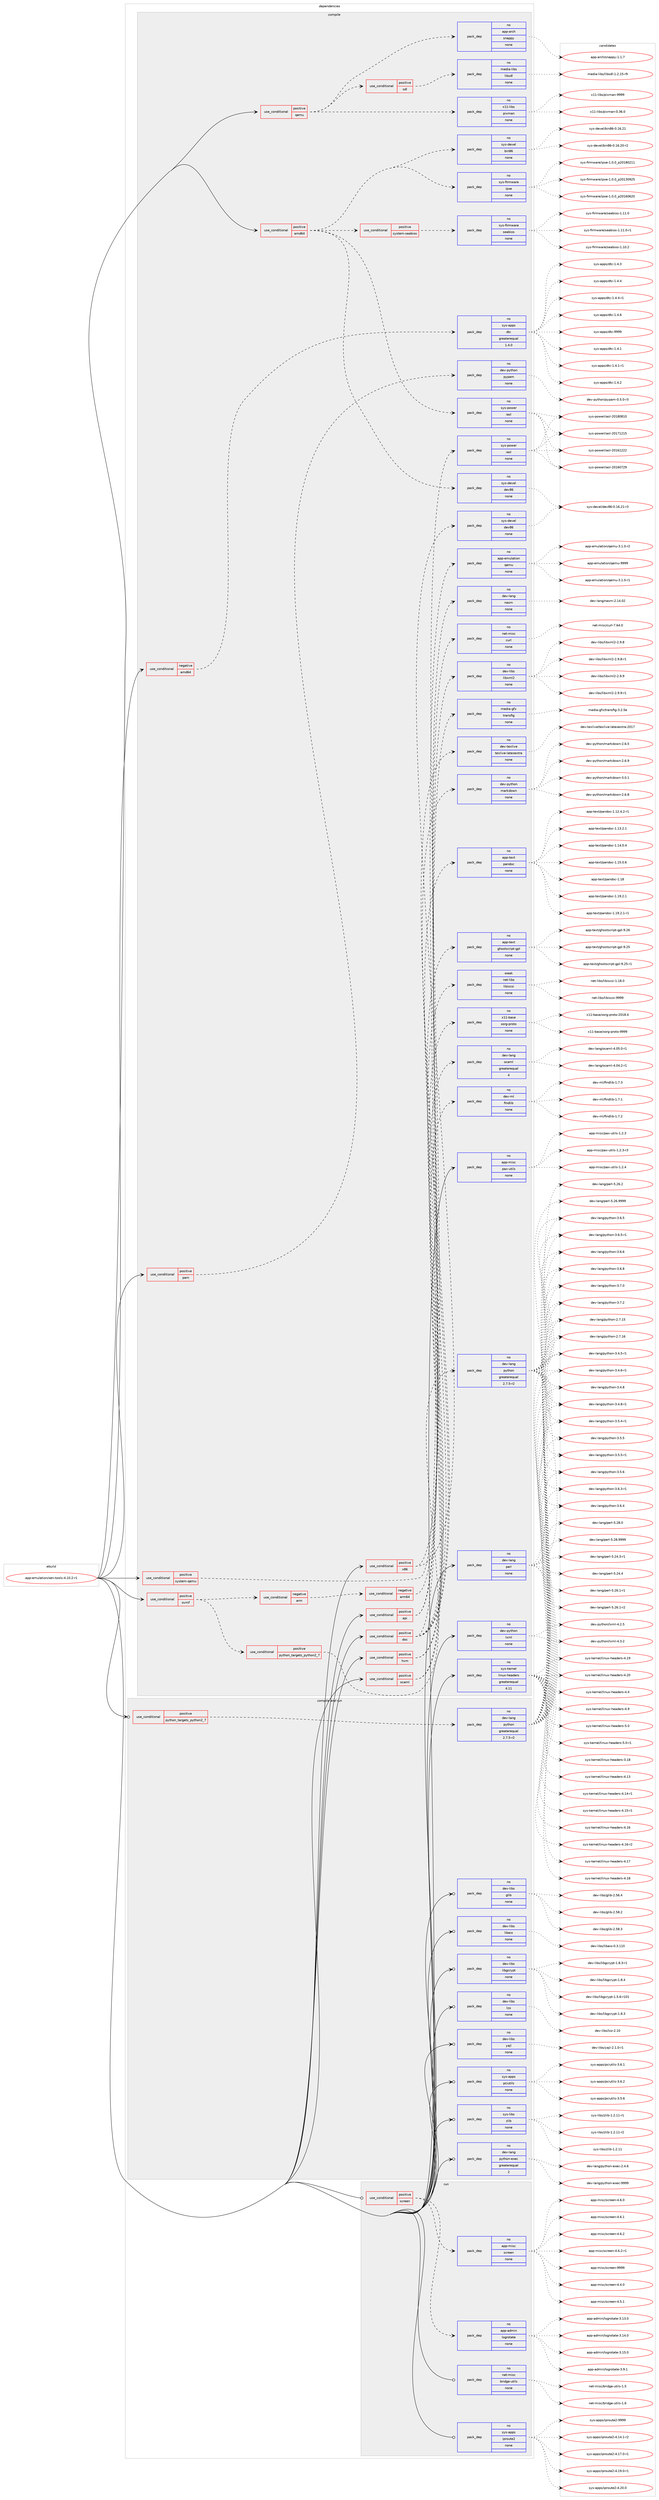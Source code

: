 digraph prolog {

# *************
# Graph options
# *************

newrank=true;
concentrate=true;
compound=true;
graph [rankdir=LR,fontname=Helvetica,fontsize=10,ranksep=1.5];#, ranksep=2.5, nodesep=0.2];
edge  [arrowhead=vee];
node  [fontname=Helvetica,fontsize=10];

# **********
# The ebuild
# **********

subgraph cluster_leftcol {
color=gray;
rank=same;
label=<<i>ebuild</i>>;
id [label="app-emulation/xen-tools-4.10.2-r1", color=red, width=4, href="../app-emulation/xen-tools-4.10.2-r1.svg"];
}

# ****************
# The dependencies
# ****************

subgraph cluster_midcol {
color=gray;
label=<<i>dependencies</i>>;
subgraph cluster_compile {
fillcolor="#eeeeee";
style=filled;
label=<<i>compile</i>>;
subgraph cond352231 {
dependency1293293 [label=<<TABLE BORDER="0" CELLBORDER="1" CELLSPACING="0" CELLPADDING="4"><TR><TD ROWSPAN="3" CELLPADDING="10">use_conditional</TD></TR><TR><TD>negative</TD></TR><TR><TD>amd64</TD></TR></TABLE>>, shape=none, color=red];
subgraph pack920984 {
dependency1293294 [label=<<TABLE BORDER="0" CELLBORDER="1" CELLSPACING="0" CELLPADDING="4" WIDTH="220"><TR><TD ROWSPAN="6" CELLPADDING="30">pack_dep</TD></TR><TR><TD WIDTH="110">no</TD></TR><TR><TD>sys-apps</TD></TR><TR><TD>dtc</TD></TR><TR><TD>greaterequal</TD></TR><TR><TD>1.4.0</TD></TR></TABLE>>, shape=none, color=blue];
}
dependency1293293:e -> dependency1293294:w [weight=20,style="dashed",arrowhead="vee"];
}
id:e -> dependency1293293:w [weight=20,style="solid",arrowhead="vee"];
subgraph cond352232 {
dependency1293295 [label=<<TABLE BORDER="0" CELLBORDER="1" CELLSPACING="0" CELLPADDING="4"><TR><TD ROWSPAN="3" CELLPADDING="10">use_conditional</TD></TR><TR><TD>positive</TD></TR><TR><TD>amd64</TD></TR></TABLE>>, shape=none, color=red];
subgraph pack920985 {
dependency1293296 [label=<<TABLE BORDER="0" CELLBORDER="1" CELLSPACING="0" CELLPADDING="4" WIDTH="220"><TR><TD ROWSPAN="6" CELLPADDING="30">pack_dep</TD></TR><TR><TD WIDTH="110">no</TD></TR><TR><TD>sys-devel</TD></TR><TR><TD>bin86</TD></TR><TR><TD>none</TD></TR><TR><TD></TD></TR></TABLE>>, shape=none, color=blue];
}
dependency1293295:e -> dependency1293296:w [weight=20,style="dashed",arrowhead="vee"];
subgraph cond352233 {
dependency1293297 [label=<<TABLE BORDER="0" CELLBORDER="1" CELLSPACING="0" CELLPADDING="4"><TR><TD ROWSPAN="3" CELLPADDING="10">use_conditional</TD></TR><TR><TD>positive</TD></TR><TR><TD>system-seabios</TD></TR></TABLE>>, shape=none, color=red];
subgraph pack920986 {
dependency1293298 [label=<<TABLE BORDER="0" CELLBORDER="1" CELLSPACING="0" CELLPADDING="4" WIDTH="220"><TR><TD ROWSPAN="6" CELLPADDING="30">pack_dep</TD></TR><TR><TD WIDTH="110">no</TD></TR><TR><TD>sys-firmware</TD></TR><TR><TD>seabios</TD></TR><TR><TD>none</TD></TR><TR><TD></TD></TR></TABLE>>, shape=none, color=blue];
}
dependency1293297:e -> dependency1293298:w [weight=20,style="dashed",arrowhead="vee"];
}
dependency1293295:e -> dependency1293297:w [weight=20,style="dashed",arrowhead="vee"];
subgraph pack920987 {
dependency1293299 [label=<<TABLE BORDER="0" CELLBORDER="1" CELLSPACING="0" CELLPADDING="4" WIDTH="220"><TR><TD ROWSPAN="6" CELLPADDING="30">pack_dep</TD></TR><TR><TD WIDTH="110">no</TD></TR><TR><TD>sys-firmware</TD></TR><TR><TD>ipxe</TD></TR><TR><TD>none</TD></TR><TR><TD></TD></TR></TABLE>>, shape=none, color=blue];
}
dependency1293295:e -> dependency1293299:w [weight=20,style="dashed",arrowhead="vee"];
subgraph pack920988 {
dependency1293300 [label=<<TABLE BORDER="0" CELLBORDER="1" CELLSPACING="0" CELLPADDING="4" WIDTH="220"><TR><TD ROWSPAN="6" CELLPADDING="30">pack_dep</TD></TR><TR><TD WIDTH="110">no</TD></TR><TR><TD>sys-devel</TD></TR><TR><TD>dev86</TD></TR><TR><TD>none</TD></TR><TR><TD></TD></TR></TABLE>>, shape=none, color=blue];
}
dependency1293295:e -> dependency1293300:w [weight=20,style="dashed",arrowhead="vee"];
subgraph pack920989 {
dependency1293301 [label=<<TABLE BORDER="0" CELLBORDER="1" CELLSPACING="0" CELLPADDING="4" WIDTH="220"><TR><TD ROWSPAN="6" CELLPADDING="30">pack_dep</TD></TR><TR><TD WIDTH="110">no</TD></TR><TR><TD>sys-power</TD></TR><TR><TD>iasl</TD></TR><TR><TD>none</TD></TR><TR><TD></TD></TR></TABLE>>, shape=none, color=blue];
}
dependency1293295:e -> dependency1293301:w [weight=20,style="dashed",arrowhead="vee"];
}
id:e -> dependency1293295:w [weight=20,style="solid",arrowhead="vee"];
subgraph cond352234 {
dependency1293302 [label=<<TABLE BORDER="0" CELLBORDER="1" CELLSPACING="0" CELLPADDING="4"><TR><TD ROWSPAN="3" CELLPADDING="10">use_conditional</TD></TR><TR><TD>positive</TD></TR><TR><TD>api</TD></TR></TABLE>>, shape=none, color=red];
subgraph pack920990 {
dependency1293303 [label=<<TABLE BORDER="0" CELLBORDER="1" CELLSPACING="0" CELLPADDING="4" WIDTH="220"><TR><TD ROWSPAN="6" CELLPADDING="30">pack_dep</TD></TR><TR><TD WIDTH="110">no</TD></TR><TR><TD>dev-libs</TD></TR><TR><TD>libxml2</TD></TR><TR><TD>none</TD></TR><TR><TD></TD></TR></TABLE>>, shape=none, color=blue];
}
dependency1293302:e -> dependency1293303:w [weight=20,style="dashed",arrowhead="vee"];
subgraph pack920991 {
dependency1293304 [label=<<TABLE BORDER="0" CELLBORDER="1" CELLSPACING="0" CELLPADDING="4" WIDTH="220"><TR><TD ROWSPAN="6" CELLPADDING="30">pack_dep</TD></TR><TR><TD WIDTH="110">no</TD></TR><TR><TD>net-misc</TD></TR><TR><TD>curl</TD></TR><TR><TD>none</TD></TR><TR><TD></TD></TR></TABLE>>, shape=none, color=blue];
}
dependency1293302:e -> dependency1293304:w [weight=20,style="dashed",arrowhead="vee"];
}
id:e -> dependency1293302:w [weight=20,style="solid",arrowhead="vee"];
subgraph cond352235 {
dependency1293305 [label=<<TABLE BORDER="0" CELLBORDER="1" CELLSPACING="0" CELLPADDING="4"><TR><TD ROWSPAN="3" CELLPADDING="10">use_conditional</TD></TR><TR><TD>positive</TD></TR><TR><TD>doc</TD></TR></TABLE>>, shape=none, color=red];
subgraph pack920992 {
dependency1293306 [label=<<TABLE BORDER="0" CELLBORDER="1" CELLSPACING="0" CELLPADDING="4" WIDTH="220"><TR><TD ROWSPAN="6" CELLPADDING="30">pack_dep</TD></TR><TR><TD WIDTH="110">no</TD></TR><TR><TD>app-text</TD></TR><TR><TD>ghostscript-gpl</TD></TR><TR><TD>none</TD></TR><TR><TD></TD></TR></TABLE>>, shape=none, color=blue];
}
dependency1293305:e -> dependency1293306:w [weight=20,style="dashed",arrowhead="vee"];
subgraph pack920993 {
dependency1293307 [label=<<TABLE BORDER="0" CELLBORDER="1" CELLSPACING="0" CELLPADDING="4" WIDTH="220"><TR><TD ROWSPAN="6" CELLPADDING="30">pack_dep</TD></TR><TR><TD WIDTH="110">no</TD></TR><TR><TD>app-text</TD></TR><TR><TD>pandoc</TD></TR><TR><TD>none</TD></TR><TR><TD></TD></TR></TABLE>>, shape=none, color=blue];
}
dependency1293305:e -> dependency1293307:w [weight=20,style="dashed",arrowhead="vee"];
subgraph pack920994 {
dependency1293308 [label=<<TABLE BORDER="0" CELLBORDER="1" CELLSPACING="0" CELLPADDING="4" WIDTH="220"><TR><TD ROWSPAN="6" CELLPADDING="30">pack_dep</TD></TR><TR><TD WIDTH="110">no</TD></TR><TR><TD>dev-python</TD></TR><TR><TD>markdown</TD></TR><TR><TD>none</TD></TR><TR><TD></TD></TR></TABLE>>, shape=none, color=blue];
}
dependency1293305:e -> dependency1293308:w [weight=20,style="dashed",arrowhead="vee"];
subgraph pack920995 {
dependency1293309 [label=<<TABLE BORDER="0" CELLBORDER="1" CELLSPACING="0" CELLPADDING="4" WIDTH="220"><TR><TD ROWSPAN="6" CELLPADDING="30">pack_dep</TD></TR><TR><TD WIDTH="110">no</TD></TR><TR><TD>dev-texlive</TD></TR><TR><TD>texlive-latexextra</TD></TR><TR><TD>none</TD></TR><TR><TD></TD></TR></TABLE>>, shape=none, color=blue];
}
dependency1293305:e -> dependency1293309:w [weight=20,style="dashed",arrowhead="vee"];
subgraph pack920996 {
dependency1293310 [label=<<TABLE BORDER="0" CELLBORDER="1" CELLSPACING="0" CELLPADDING="4" WIDTH="220"><TR><TD ROWSPAN="6" CELLPADDING="30">pack_dep</TD></TR><TR><TD WIDTH="110">no</TD></TR><TR><TD>media-gfx</TD></TR><TR><TD>transfig</TD></TR><TR><TD>none</TD></TR><TR><TD></TD></TR></TABLE>>, shape=none, color=blue];
}
dependency1293305:e -> dependency1293310:w [weight=20,style="dashed",arrowhead="vee"];
}
id:e -> dependency1293305:w [weight=20,style="solid",arrowhead="vee"];
subgraph cond352236 {
dependency1293311 [label=<<TABLE BORDER="0" CELLBORDER="1" CELLSPACING="0" CELLPADDING="4"><TR><TD ROWSPAN="3" CELLPADDING="10">use_conditional</TD></TR><TR><TD>positive</TD></TR><TR><TD>hvm</TD></TR></TABLE>>, shape=none, color=red];
subgraph pack920997 {
dependency1293312 [label=<<TABLE BORDER="0" CELLBORDER="1" CELLSPACING="0" CELLPADDING="4" WIDTH="220"><TR><TD ROWSPAN="6" CELLPADDING="30">pack_dep</TD></TR><TR><TD WIDTH="110">no</TD></TR><TR><TD>x11-base</TD></TR><TR><TD>xorg-proto</TD></TR><TR><TD>none</TD></TR><TR><TD></TD></TR></TABLE>>, shape=none, color=blue];
}
dependency1293311:e -> dependency1293312:w [weight=20,style="dashed",arrowhead="vee"];
subgraph pack920998 {
dependency1293313 [label=<<TABLE BORDER="0" CELLBORDER="1" CELLSPACING="0" CELLPADDING="4" WIDTH="220"><TR><TD ROWSPAN="6" CELLPADDING="30">pack_dep</TD></TR><TR><TD WIDTH="110">weak</TD></TR><TR><TD>net-libs</TD></TR><TR><TD>libiscsi</TD></TR><TR><TD>none</TD></TR><TR><TD></TD></TR></TABLE>>, shape=none, color=blue];
}
dependency1293311:e -> dependency1293313:w [weight=20,style="dashed",arrowhead="vee"];
}
id:e -> dependency1293311:w [weight=20,style="solid",arrowhead="vee"];
subgraph cond352237 {
dependency1293314 [label=<<TABLE BORDER="0" CELLBORDER="1" CELLSPACING="0" CELLPADDING="4"><TR><TD ROWSPAN="3" CELLPADDING="10">use_conditional</TD></TR><TR><TD>positive</TD></TR><TR><TD>ocaml</TD></TR></TABLE>>, shape=none, color=red];
subgraph pack920999 {
dependency1293315 [label=<<TABLE BORDER="0" CELLBORDER="1" CELLSPACING="0" CELLPADDING="4" WIDTH="220"><TR><TD ROWSPAN="6" CELLPADDING="30">pack_dep</TD></TR><TR><TD WIDTH="110">no</TD></TR><TR><TD>dev-ml</TD></TR><TR><TD>findlib</TD></TR><TR><TD>none</TD></TR><TR><TD></TD></TR></TABLE>>, shape=none, color=blue];
}
dependency1293314:e -> dependency1293315:w [weight=20,style="dashed",arrowhead="vee"];
subgraph pack921000 {
dependency1293316 [label=<<TABLE BORDER="0" CELLBORDER="1" CELLSPACING="0" CELLPADDING="4" WIDTH="220"><TR><TD ROWSPAN="6" CELLPADDING="30">pack_dep</TD></TR><TR><TD WIDTH="110">no</TD></TR><TR><TD>dev-lang</TD></TR><TR><TD>ocaml</TD></TR><TR><TD>greaterequal</TD></TR><TR><TD>4</TD></TR></TABLE>>, shape=none, color=blue];
}
dependency1293314:e -> dependency1293316:w [weight=20,style="dashed",arrowhead="vee"];
}
id:e -> dependency1293314:w [weight=20,style="solid",arrowhead="vee"];
subgraph cond352238 {
dependency1293317 [label=<<TABLE BORDER="0" CELLBORDER="1" CELLSPACING="0" CELLPADDING="4"><TR><TD ROWSPAN="3" CELLPADDING="10">use_conditional</TD></TR><TR><TD>positive</TD></TR><TR><TD>ovmf</TD></TR></TABLE>>, shape=none, color=red];
subgraph cond352239 {
dependency1293318 [label=<<TABLE BORDER="0" CELLBORDER="1" CELLSPACING="0" CELLPADDING="4"><TR><TD ROWSPAN="3" CELLPADDING="10">use_conditional</TD></TR><TR><TD>negative</TD></TR><TR><TD>arm</TD></TR></TABLE>>, shape=none, color=red];
subgraph cond352240 {
dependency1293319 [label=<<TABLE BORDER="0" CELLBORDER="1" CELLSPACING="0" CELLPADDING="4"><TR><TD ROWSPAN="3" CELLPADDING="10">use_conditional</TD></TR><TR><TD>negative</TD></TR><TR><TD>arm64</TD></TR></TABLE>>, shape=none, color=red];
subgraph pack921001 {
dependency1293320 [label=<<TABLE BORDER="0" CELLBORDER="1" CELLSPACING="0" CELLPADDING="4" WIDTH="220"><TR><TD ROWSPAN="6" CELLPADDING="30">pack_dep</TD></TR><TR><TD WIDTH="110">no</TD></TR><TR><TD>dev-lang</TD></TR><TR><TD>nasm</TD></TR><TR><TD>none</TD></TR><TR><TD></TD></TR></TABLE>>, shape=none, color=blue];
}
dependency1293319:e -> dependency1293320:w [weight=20,style="dashed",arrowhead="vee"];
}
dependency1293318:e -> dependency1293319:w [weight=20,style="dashed",arrowhead="vee"];
}
dependency1293317:e -> dependency1293318:w [weight=20,style="dashed",arrowhead="vee"];
subgraph cond352241 {
dependency1293321 [label=<<TABLE BORDER="0" CELLBORDER="1" CELLSPACING="0" CELLPADDING="4"><TR><TD ROWSPAN="3" CELLPADDING="10">use_conditional</TD></TR><TR><TD>positive</TD></TR><TR><TD>python_targets_python2_7</TD></TR></TABLE>>, shape=none, color=red];
subgraph pack921002 {
dependency1293322 [label=<<TABLE BORDER="0" CELLBORDER="1" CELLSPACING="0" CELLPADDING="4" WIDTH="220"><TR><TD ROWSPAN="6" CELLPADDING="30">pack_dep</TD></TR><TR><TD WIDTH="110">no</TD></TR><TR><TD>dev-lang</TD></TR><TR><TD>python</TD></TR><TR><TD>greaterequal</TD></TR><TR><TD>2.7.5-r2</TD></TR></TABLE>>, shape=none, color=blue];
}
dependency1293321:e -> dependency1293322:w [weight=20,style="dashed",arrowhead="vee"];
}
dependency1293317:e -> dependency1293321:w [weight=20,style="dashed",arrowhead="vee"];
}
id:e -> dependency1293317:w [weight=20,style="solid",arrowhead="vee"];
subgraph cond352242 {
dependency1293323 [label=<<TABLE BORDER="0" CELLBORDER="1" CELLSPACING="0" CELLPADDING="4"><TR><TD ROWSPAN="3" CELLPADDING="10">use_conditional</TD></TR><TR><TD>positive</TD></TR><TR><TD>pam</TD></TR></TABLE>>, shape=none, color=red];
subgraph pack921003 {
dependency1293324 [label=<<TABLE BORDER="0" CELLBORDER="1" CELLSPACING="0" CELLPADDING="4" WIDTH="220"><TR><TD ROWSPAN="6" CELLPADDING="30">pack_dep</TD></TR><TR><TD WIDTH="110">no</TD></TR><TR><TD>dev-python</TD></TR><TR><TD>pypam</TD></TR><TR><TD>none</TD></TR><TR><TD></TD></TR></TABLE>>, shape=none, color=blue];
}
dependency1293323:e -> dependency1293324:w [weight=20,style="dashed",arrowhead="vee"];
}
id:e -> dependency1293323:w [weight=20,style="solid",arrowhead="vee"];
subgraph cond352243 {
dependency1293325 [label=<<TABLE BORDER="0" CELLBORDER="1" CELLSPACING="0" CELLPADDING="4"><TR><TD ROWSPAN="3" CELLPADDING="10">use_conditional</TD></TR><TR><TD>positive</TD></TR><TR><TD>qemu</TD></TR></TABLE>>, shape=none, color=red];
subgraph pack921004 {
dependency1293326 [label=<<TABLE BORDER="0" CELLBORDER="1" CELLSPACING="0" CELLPADDING="4" WIDTH="220"><TR><TD ROWSPAN="6" CELLPADDING="30">pack_dep</TD></TR><TR><TD WIDTH="110">no</TD></TR><TR><TD>app-arch</TD></TR><TR><TD>snappy</TD></TR><TR><TD>none</TD></TR><TR><TD></TD></TR></TABLE>>, shape=none, color=blue];
}
dependency1293325:e -> dependency1293326:w [weight=20,style="dashed",arrowhead="vee"];
subgraph pack921005 {
dependency1293327 [label=<<TABLE BORDER="0" CELLBORDER="1" CELLSPACING="0" CELLPADDING="4" WIDTH="220"><TR><TD ROWSPAN="6" CELLPADDING="30">pack_dep</TD></TR><TR><TD WIDTH="110">no</TD></TR><TR><TD>x11-libs</TD></TR><TR><TD>pixman</TD></TR><TR><TD>none</TD></TR><TR><TD></TD></TR></TABLE>>, shape=none, color=blue];
}
dependency1293325:e -> dependency1293327:w [weight=20,style="dashed",arrowhead="vee"];
subgraph cond352244 {
dependency1293328 [label=<<TABLE BORDER="0" CELLBORDER="1" CELLSPACING="0" CELLPADDING="4"><TR><TD ROWSPAN="3" CELLPADDING="10">use_conditional</TD></TR><TR><TD>positive</TD></TR><TR><TD>sdl</TD></TR></TABLE>>, shape=none, color=red];
subgraph pack921006 {
dependency1293329 [label=<<TABLE BORDER="0" CELLBORDER="1" CELLSPACING="0" CELLPADDING="4" WIDTH="220"><TR><TD ROWSPAN="6" CELLPADDING="30">pack_dep</TD></TR><TR><TD WIDTH="110">no</TD></TR><TR><TD>media-libs</TD></TR><TR><TD>libsdl</TD></TR><TR><TD>none</TD></TR><TR><TD></TD></TR></TABLE>>, shape=none, color=blue];
}
dependency1293328:e -> dependency1293329:w [weight=20,style="dashed",arrowhead="vee"];
}
dependency1293325:e -> dependency1293328:w [weight=20,style="dashed",arrowhead="vee"];
}
id:e -> dependency1293325:w [weight=20,style="solid",arrowhead="vee"];
subgraph cond352245 {
dependency1293330 [label=<<TABLE BORDER="0" CELLBORDER="1" CELLSPACING="0" CELLPADDING="4"><TR><TD ROWSPAN="3" CELLPADDING="10">use_conditional</TD></TR><TR><TD>positive</TD></TR><TR><TD>system-qemu</TD></TR></TABLE>>, shape=none, color=red];
subgraph pack921007 {
dependency1293331 [label=<<TABLE BORDER="0" CELLBORDER="1" CELLSPACING="0" CELLPADDING="4" WIDTH="220"><TR><TD ROWSPAN="6" CELLPADDING="30">pack_dep</TD></TR><TR><TD WIDTH="110">no</TD></TR><TR><TD>app-emulation</TD></TR><TR><TD>qemu</TD></TR><TR><TD>none</TD></TR><TR><TD></TD></TR></TABLE>>, shape=none, color=blue];
}
dependency1293330:e -> dependency1293331:w [weight=20,style="dashed",arrowhead="vee"];
}
id:e -> dependency1293330:w [weight=20,style="solid",arrowhead="vee"];
subgraph cond352246 {
dependency1293332 [label=<<TABLE BORDER="0" CELLBORDER="1" CELLSPACING="0" CELLPADDING="4"><TR><TD ROWSPAN="3" CELLPADDING="10">use_conditional</TD></TR><TR><TD>positive</TD></TR><TR><TD>x86</TD></TR></TABLE>>, shape=none, color=red];
subgraph pack921008 {
dependency1293333 [label=<<TABLE BORDER="0" CELLBORDER="1" CELLSPACING="0" CELLPADDING="4" WIDTH="220"><TR><TD ROWSPAN="6" CELLPADDING="30">pack_dep</TD></TR><TR><TD WIDTH="110">no</TD></TR><TR><TD>sys-devel</TD></TR><TR><TD>dev86</TD></TR><TR><TD>none</TD></TR><TR><TD></TD></TR></TABLE>>, shape=none, color=blue];
}
dependency1293332:e -> dependency1293333:w [weight=20,style="dashed",arrowhead="vee"];
subgraph pack921009 {
dependency1293334 [label=<<TABLE BORDER="0" CELLBORDER="1" CELLSPACING="0" CELLPADDING="4" WIDTH="220"><TR><TD ROWSPAN="6" CELLPADDING="30">pack_dep</TD></TR><TR><TD WIDTH="110">no</TD></TR><TR><TD>sys-power</TD></TR><TR><TD>iasl</TD></TR><TR><TD>none</TD></TR><TR><TD></TD></TR></TABLE>>, shape=none, color=blue];
}
dependency1293332:e -> dependency1293334:w [weight=20,style="dashed",arrowhead="vee"];
}
id:e -> dependency1293332:w [weight=20,style="solid",arrowhead="vee"];
subgraph pack921010 {
dependency1293335 [label=<<TABLE BORDER="0" CELLBORDER="1" CELLSPACING="0" CELLPADDING="4" WIDTH="220"><TR><TD ROWSPAN="6" CELLPADDING="30">pack_dep</TD></TR><TR><TD WIDTH="110">no</TD></TR><TR><TD>app-misc</TD></TR><TR><TD>pax-utils</TD></TR><TR><TD>none</TD></TR><TR><TD></TD></TR></TABLE>>, shape=none, color=blue];
}
id:e -> dependency1293335:w [weight=20,style="solid",arrowhead="vee"];
subgraph pack921011 {
dependency1293336 [label=<<TABLE BORDER="0" CELLBORDER="1" CELLSPACING="0" CELLPADDING="4" WIDTH="220"><TR><TD ROWSPAN="6" CELLPADDING="30">pack_dep</TD></TR><TR><TD WIDTH="110">no</TD></TR><TR><TD>dev-lang</TD></TR><TR><TD>perl</TD></TR><TR><TD>none</TD></TR><TR><TD></TD></TR></TABLE>>, shape=none, color=blue];
}
id:e -> dependency1293336:w [weight=20,style="solid",arrowhead="vee"];
subgraph pack921012 {
dependency1293337 [label=<<TABLE BORDER="0" CELLBORDER="1" CELLSPACING="0" CELLPADDING="4" WIDTH="220"><TR><TD ROWSPAN="6" CELLPADDING="30">pack_dep</TD></TR><TR><TD WIDTH="110">no</TD></TR><TR><TD>dev-python</TD></TR><TR><TD>lxml</TD></TR><TR><TD>none</TD></TR><TR><TD></TD></TR></TABLE>>, shape=none, color=blue];
}
id:e -> dependency1293337:w [weight=20,style="solid",arrowhead="vee"];
subgraph pack921013 {
dependency1293338 [label=<<TABLE BORDER="0" CELLBORDER="1" CELLSPACING="0" CELLPADDING="4" WIDTH="220"><TR><TD ROWSPAN="6" CELLPADDING="30">pack_dep</TD></TR><TR><TD WIDTH="110">no</TD></TR><TR><TD>sys-kernel</TD></TR><TR><TD>linux-headers</TD></TR><TR><TD>greaterequal</TD></TR><TR><TD>4.11</TD></TR></TABLE>>, shape=none, color=blue];
}
id:e -> dependency1293338:w [weight=20,style="solid",arrowhead="vee"];
}
subgraph cluster_compileandrun {
fillcolor="#eeeeee";
style=filled;
label=<<i>compile and run</i>>;
subgraph cond352247 {
dependency1293339 [label=<<TABLE BORDER="0" CELLBORDER="1" CELLSPACING="0" CELLPADDING="4"><TR><TD ROWSPAN="3" CELLPADDING="10">use_conditional</TD></TR><TR><TD>positive</TD></TR><TR><TD>python_targets_python2_7</TD></TR></TABLE>>, shape=none, color=red];
subgraph pack921014 {
dependency1293340 [label=<<TABLE BORDER="0" CELLBORDER="1" CELLSPACING="0" CELLPADDING="4" WIDTH="220"><TR><TD ROWSPAN="6" CELLPADDING="30">pack_dep</TD></TR><TR><TD WIDTH="110">no</TD></TR><TR><TD>dev-lang</TD></TR><TR><TD>python</TD></TR><TR><TD>greaterequal</TD></TR><TR><TD>2.7.5-r2</TD></TR></TABLE>>, shape=none, color=blue];
}
dependency1293339:e -> dependency1293340:w [weight=20,style="dashed",arrowhead="vee"];
}
id:e -> dependency1293339:w [weight=20,style="solid",arrowhead="odotvee"];
subgraph pack921015 {
dependency1293341 [label=<<TABLE BORDER="0" CELLBORDER="1" CELLSPACING="0" CELLPADDING="4" WIDTH="220"><TR><TD ROWSPAN="6" CELLPADDING="30">pack_dep</TD></TR><TR><TD WIDTH="110">no</TD></TR><TR><TD>dev-lang</TD></TR><TR><TD>python-exec</TD></TR><TR><TD>greaterequal</TD></TR><TR><TD>2</TD></TR></TABLE>>, shape=none, color=blue];
}
id:e -> dependency1293341:w [weight=20,style="solid",arrowhead="odotvee"];
subgraph pack921016 {
dependency1293342 [label=<<TABLE BORDER="0" CELLBORDER="1" CELLSPACING="0" CELLPADDING="4" WIDTH="220"><TR><TD ROWSPAN="6" CELLPADDING="30">pack_dep</TD></TR><TR><TD WIDTH="110">no</TD></TR><TR><TD>dev-libs</TD></TR><TR><TD>glib</TD></TR><TR><TD>none</TD></TR><TR><TD></TD></TR></TABLE>>, shape=none, color=blue];
}
id:e -> dependency1293342:w [weight=20,style="solid",arrowhead="odotvee"];
subgraph pack921017 {
dependency1293343 [label=<<TABLE BORDER="0" CELLBORDER="1" CELLSPACING="0" CELLPADDING="4" WIDTH="220"><TR><TD ROWSPAN="6" CELLPADDING="30">pack_dep</TD></TR><TR><TD WIDTH="110">no</TD></TR><TR><TD>dev-libs</TD></TR><TR><TD>libaio</TD></TR><TR><TD>none</TD></TR><TR><TD></TD></TR></TABLE>>, shape=none, color=blue];
}
id:e -> dependency1293343:w [weight=20,style="solid",arrowhead="odotvee"];
subgraph pack921018 {
dependency1293344 [label=<<TABLE BORDER="0" CELLBORDER="1" CELLSPACING="0" CELLPADDING="4" WIDTH="220"><TR><TD ROWSPAN="6" CELLPADDING="30">pack_dep</TD></TR><TR><TD WIDTH="110">no</TD></TR><TR><TD>dev-libs</TD></TR><TR><TD>libgcrypt</TD></TR><TR><TD>none</TD></TR><TR><TD></TD></TR></TABLE>>, shape=none, color=blue];
}
id:e -> dependency1293344:w [weight=20,style="solid",arrowhead="odotvee"];
subgraph pack921019 {
dependency1293345 [label=<<TABLE BORDER="0" CELLBORDER="1" CELLSPACING="0" CELLPADDING="4" WIDTH="220"><TR><TD ROWSPAN="6" CELLPADDING="30">pack_dep</TD></TR><TR><TD WIDTH="110">no</TD></TR><TR><TD>dev-libs</TD></TR><TR><TD>lzo</TD></TR><TR><TD>none</TD></TR><TR><TD></TD></TR></TABLE>>, shape=none, color=blue];
}
id:e -> dependency1293345:w [weight=20,style="solid",arrowhead="odotvee"];
subgraph pack921020 {
dependency1293346 [label=<<TABLE BORDER="0" CELLBORDER="1" CELLSPACING="0" CELLPADDING="4" WIDTH="220"><TR><TD ROWSPAN="6" CELLPADDING="30">pack_dep</TD></TR><TR><TD WIDTH="110">no</TD></TR><TR><TD>dev-libs</TD></TR><TR><TD>yajl</TD></TR><TR><TD>none</TD></TR><TR><TD></TD></TR></TABLE>>, shape=none, color=blue];
}
id:e -> dependency1293346:w [weight=20,style="solid",arrowhead="odotvee"];
subgraph pack921021 {
dependency1293347 [label=<<TABLE BORDER="0" CELLBORDER="1" CELLSPACING="0" CELLPADDING="4" WIDTH="220"><TR><TD ROWSPAN="6" CELLPADDING="30">pack_dep</TD></TR><TR><TD WIDTH="110">no</TD></TR><TR><TD>sys-apps</TD></TR><TR><TD>pciutils</TD></TR><TR><TD>none</TD></TR><TR><TD></TD></TR></TABLE>>, shape=none, color=blue];
}
id:e -> dependency1293347:w [weight=20,style="solid",arrowhead="odotvee"];
subgraph pack921022 {
dependency1293348 [label=<<TABLE BORDER="0" CELLBORDER="1" CELLSPACING="0" CELLPADDING="4" WIDTH="220"><TR><TD ROWSPAN="6" CELLPADDING="30">pack_dep</TD></TR><TR><TD WIDTH="110">no</TD></TR><TR><TD>sys-libs</TD></TR><TR><TD>zlib</TD></TR><TR><TD>none</TD></TR><TR><TD></TD></TR></TABLE>>, shape=none, color=blue];
}
id:e -> dependency1293348:w [weight=20,style="solid",arrowhead="odotvee"];
}
subgraph cluster_run {
fillcolor="#eeeeee";
style=filled;
label=<<i>run</i>>;
subgraph cond352248 {
dependency1293349 [label=<<TABLE BORDER="0" CELLBORDER="1" CELLSPACING="0" CELLPADDING="4"><TR><TD ROWSPAN="3" CELLPADDING="10">use_conditional</TD></TR><TR><TD>positive</TD></TR><TR><TD>screen</TD></TR></TABLE>>, shape=none, color=red];
subgraph pack921023 {
dependency1293350 [label=<<TABLE BORDER="0" CELLBORDER="1" CELLSPACING="0" CELLPADDING="4" WIDTH="220"><TR><TD ROWSPAN="6" CELLPADDING="30">pack_dep</TD></TR><TR><TD WIDTH="110">no</TD></TR><TR><TD>app-misc</TD></TR><TR><TD>screen</TD></TR><TR><TD>none</TD></TR><TR><TD></TD></TR></TABLE>>, shape=none, color=blue];
}
dependency1293349:e -> dependency1293350:w [weight=20,style="dashed",arrowhead="vee"];
subgraph pack921024 {
dependency1293351 [label=<<TABLE BORDER="0" CELLBORDER="1" CELLSPACING="0" CELLPADDING="4" WIDTH="220"><TR><TD ROWSPAN="6" CELLPADDING="30">pack_dep</TD></TR><TR><TD WIDTH="110">no</TD></TR><TR><TD>app-admin</TD></TR><TR><TD>logrotate</TD></TR><TR><TD>none</TD></TR><TR><TD></TD></TR></TABLE>>, shape=none, color=blue];
}
dependency1293349:e -> dependency1293351:w [weight=20,style="dashed",arrowhead="vee"];
}
id:e -> dependency1293349:w [weight=20,style="solid",arrowhead="odot"];
subgraph pack921025 {
dependency1293352 [label=<<TABLE BORDER="0" CELLBORDER="1" CELLSPACING="0" CELLPADDING="4" WIDTH="220"><TR><TD ROWSPAN="6" CELLPADDING="30">pack_dep</TD></TR><TR><TD WIDTH="110">no</TD></TR><TR><TD>net-misc</TD></TR><TR><TD>bridge-utils</TD></TR><TR><TD>none</TD></TR><TR><TD></TD></TR></TABLE>>, shape=none, color=blue];
}
id:e -> dependency1293352:w [weight=20,style="solid",arrowhead="odot"];
subgraph pack921026 {
dependency1293353 [label=<<TABLE BORDER="0" CELLBORDER="1" CELLSPACING="0" CELLPADDING="4" WIDTH="220"><TR><TD ROWSPAN="6" CELLPADDING="30">pack_dep</TD></TR><TR><TD WIDTH="110">no</TD></TR><TR><TD>sys-apps</TD></TR><TR><TD>iproute2</TD></TR><TR><TD>none</TD></TR><TR><TD></TD></TR></TABLE>>, shape=none, color=blue];
}
id:e -> dependency1293353:w [weight=20,style="solid",arrowhead="odot"];
}
}

# **************
# The candidates
# **************

subgraph cluster_choices {
rank=same;
color=gray;
label=<<i>candidates</i>>;

subgraph choice920984 {
color=black;
nodesep=1;
choice11512111545971121121154710011699454946524649 [label="sys-apps/dtc-1.4.1", color=red, width=4,href="../sys-apps/dtc-1.4.1.svg"];
choice115121115459711211211547100116994549465246494511449 [label="sys-apps/dtc-1.4.1-r1", color=red, width=4,href="../sys-apps/dtc-1.4.1-r1.svg"];
choice11512111545971121121154710011699454946524650 [label="sys-apps/dtc-1.4.2", color=red, width=4,href="../sys-apps/dtc-1.4.2.svg"];
choice11512111545971121121154710011699454946524651 [label="sys-apps/dtc-1.4.3", color=red, width=4,href="../sys-apps/dtc-1.4.3.svg"];
choice11512111545971121121154710011699454946524652 [label="sys-apps/dtc-1.4.4", color=red, width=4,href="../sys-apps/dtc-1.4.4.svg"];
choice115121115459711211211547100116994549465246524511449 [label="sys-apps/dtc-1.4.4-r1", color=red, width=4,href="../sys-apps/dtc-1.4.4-r1.svg"];
choice11512111545971121121154710011699454946524654 [label="sys-apps/dtc-1.4.6", color=red, width=4,href="../sys-apps/dtc-1.4.6.svg"];
choice115121115459711211211547100116994557575757 [label="sys-apps/dtc-9999", color=red, width=4,href="../sys-apps/dtc-9999.svg"];
dependency1293294:e -> choice11512111545971121121154710011699454946524649:w [style=dotted,weight="100"];
dependency1293294:e -> choice115121115459711211211547100116994549465246494511449:w [style=dotted,weight="100"];
dependency1293294:e -> choice11512111545971121121154710011699454946524650:w [style=dotted,weight="100"];
dependency1293294:e -> choice11512111545971121121154710011699454946524651:w [style=dotted,weight="100"];
dependency1293294:e -> choice11512111545971121121154710011699454946524652:w [style=dotted,weight="100"];
dependency1293294:e -> choice115121115459711211211547100116994549465246524511449:w [style=dotted,weight="100"];
dependency1293294:e -> choice11512111545971121121154710011699454946524654:w [style=dotted,weight="100"];
dependency1293294:e -> choice115121115459711211211547100116994557575757:w [style=dotted,weight="100"];
}
subgraph choice920985 {
color=black;
nodesep=1;
choice115121115451001011181011084798105110565445484649544650484511450 [label="sys-devel/bin86-0.16.20-r2", color=red, width=4,href="../sys-devel/bin86-0.16.20-r2.svg"];
choice11512111545100101118101108479810511056544548464954465049 [label="sys-devel/bin86-0.16.21", color=red, width=4,href="../sys-devel/bin86-0.16.21.svg"];
dependency1293296:e -> choice115121115451001011181011084798105110565445484649544650484511450:w [style=dotted,weight="100"];
dependency1293296:e -> choice11512111545100101118101108479810511056544548464954465049:w [style=dotted,weight="100"];
}
subgraph choice920986 {
color=black;
nodesep=1;
choice115121115451021051141091199711410147115101979810511111545494649484650 [label="sys-firmware/seabios-1.10.2", color=red, width=4,href="../sys-firmware/seabios-1.10.2.svg"];
choice115121115451021051141091199711410147115101979810511111545494649494648 [label="sys-firmware/seabios-1.11.0", color=red, width=4,href="../sys-firmware/seabios-1.11.0.svg"];
choice1151211154510210511410911997114101471151019798105111115454946494946484511449 [label="sys-firmware/seabios-1.11.0-r1", color=red, width=4,href="../sys-firmware/seabios-1.11.0-r1.svg"];
dependency1293298:e -> choice115121115451021051141091199711410147115101979810511111545494649484650:w [style=dotted,weight="100"];
dependency1293298:e -> choice115121115451021051141091199711410147115101979810511111545494649494648:w [style=dotted,weight="100"];
dependency1293298:e -> choice1151211154510210511410911997114101471151019798105111115454946494946484511449:w [style=dotted,weight="100"];
}
subgraph choice920987 {
color=black;
nodesep=1;
choice115121115451021051141091199711410147105112120101454946484648951125048495148575053 [label="sys-firmware/ipxe-1.0.0_p20130925", color=red, width=4,href="../sys-firmware/ipxe-1.0.0_p20130925.svg"];
choice115121115451021051141091199711410147105112120101454946484648951125048495448545048 [label="sys-firmware/ipxe-1.0.0_p20160620", color=red, width=4,href="../sys-firmware/ipxe-1.0.0_p20160620.svg"];
choice115121115451021051141091199711410147105112120101454946484648951125048495648504949 [label="sys-firmware/ipxe-1.0.0_p20180211", color=red, width=4,href="../sys-firmware/ipxe-1.0.0_p20180211.svg"];
dependency1293299:e -> choice115121115451021051141091199711410147105112120101454946484648951125048495148575053:w [style=dotted,weight="100"];
dependency1293299:e -> choice115121115451021051141091199711410147105112120101454946484648951125048495448545048:w [style=dotted,weight="100"];
dependency1293299:e -> choice115121115451021051141091199711410147105112120101454946484648951125048495648504949:w [style=dotted,weight="100"];
}
subgraph choice920988 {
color=black;
nodesep=1;
choice1151211154510010111810110847100101118565445484649544650494511451 [label="sys-devel/dev86-0.16.21-r3", color=red, width=4,href="../sys-devel/dev86-0.16.21-r3.svg"];
dependency1293300:e -> choice1151211154510010111810110847100101118565445484649544650494511451:w [style=dotted,weight="100"];
}
subgraph choice920989 {
color=black;
nodesep=1;
choice115121115451121111191011144710597115108455048495448555057 [label="sys-power/iasl-20160729", color=red, width=4,href="../sys-power/iasl-20160729.svg"];
choice115121115451121111191011144710597115108455048495449505050 [label="sys-power/iasl-20161222", color=red, width=4,href="../sys-power/iasl-20161222.svg"];
choice115121115451121111191011144710597115108455048495549504953 [label="sys-power/iasl-20171215", color=red, width=4,href="../sys-power/iasl-20171215.svg"];
choice115121115451121111191011144710597115108455048495648564948 [label="sys-power/iasl-20180810", color=red, width=4,href="../sys-power/iasl-20180810.svg"];
dependency1293301:e -> choice115121115451121111191011144710597115108455048495448555057:w [style=dotted,weight="100"];
dependency1293301:e -> choice115121115451121111191011144710597115108455048495449505050:w [style=dotted,weight="100"];
dependency1293301:e -> choice115121115451121111191011144710597115108455048495549504953:w [style=dotted,weight="100"];
dependency1293301:e -> choice115121115451121111191011144710597115108455048495648564948:w [style=dotted,weight="100"];
}
subgraph choice920990 {
color=black;
nodesep=1;
choice1001011184510810598115471081059812010910850455046574656 [label="dev-libs/libxml2-2.9.8", color=red, width=4,href="../dev-libs/libxml2-2.9.8.svg"];
choice10010111845108105981154710810598120109108504550465746564511449 [label="dev-libs/libxml2-2.9.8-r1", color=red, width=4,href="../dev-libs/libxml2-2.9.8-r1.svg"];
choice1001011184510810598115471081059812010910850455046574657 [label="dev-libs/libxml2-2.9.9", color=red, width=4,href="../dev-libs/libxml2-2.9.9.svg"];
choice10010111845108105981154710810598120109108504550465746574511449 [label="dev-libs/libxml2-2.9.9-r1", color=red, width=4,href="../dev-libs/libxml2-2.9.9-r1.svg"];
dependency1293303:e -> choice1001011184510810598115471081059812010910850455046574656:w [style=dotted,weight="100"];
dependency1293303:e -> choice10010111845108105981154710810598120109108504550465746564511449:w [style=dotted,weight="100"];
dependency1293303:e -> choice1001011184510810598115471081059812010910850455046574657:w [style=dotted,weight="100"];
dependency1293303:e -> choice10010111845108105981154710810598120109108504550465746574511449:w [style=dotted,weight="100"];
}
subgraph choice920991 {
color=black;
nodesep=1;
choice1101011164510910511599479911711410845554654524648 [label="net-misc/curl-7.64.0", color=red, width=4,href="../net-misc/curl-7.64.0.svg"];
dependency1293304:e -> choice1101011164510910511599479911711410845554654524648:w [style=dotted,weight="100"];
}
subgraph choice920992 {
color=black;
nodesep=1;
choice97112112451161011201164710310411111511611599114105112116451031121084557465053 [label="app-text/ghostscript-gpl-9.25", color=red, width=4,href="../app-text/ghostscript-gpl-9.25.svg"];
choice971121124511610112011647103104111115116115991141051121164510311210845574650534511449 [label="app-text/ghostscript-gpl-9.25-r1", color=red, width=4,href="../app-text/ghostscript-gpl-9.25-r1.svg"];
choice97112112451161011201164710310411111511611599114105112116451031121084557465054 [label="app-text/ghostscript-gpl-9.26", color=red, width=4,href="../app-text/ghostscript-gpl-9.26.svg"];
dependency1293306:e -> choice97112112451161011201164710310411111511611599114105112116451031121084557465053:w [style=dotted,weight="100"];
dependency1293306:e -> choice971121124511610112011647103104111115116115991141051121164510311210845574650534511449:w [style=dotted,weight="100"];
dependency1293306:e -> choice97112112451161011201164710310411111511611599114105112116451031121084557465054:w [style=dotted,weight="100"];
}
subgraph choice920993 {
color=black;
nodesep=1;
choice97112112451161011201164711297110100111994549464950465246504511449 [label="app-text/pandoc-1.12.4.2-r1", color=red, width=4,href="../app-text/pandoc-1.12.4.2-r1.svg"];
choice9711211245116101120116471129711010011199454946495146504649 [label="app-text/pandoc-1.13.2.1", color=red, width=4,href="../app-text/pandoc-1.13.2.1.svg"];
choice9711211245116101120116471129711010011199454946495246484652 [label="app-text/pandoc-1.14.0.4", color=red, width=4,href="../app-text/pandoc-1.14.0.4.svg"];
choice9711211245116101120116471129711010011199454946495346484654 [label="app-text/pandoc-1.15.0.6", color=red, width=4,href="../app-text/pandoc-1.15.0.6.svg"];
choice97112112451161011201164711297110100111994549464956 [label="app-text/pandoc-1.18", color=red, width=4,href="../app-text/pandoc-1.18.svg"];
choice9711211245116101120116471129711010011199454946495746504649 [label="app-text/pandoc-1.19.2.1", color=red, width=4,href="../app-text/pandoc-1.19.2.1.svg"];
choice97112112451161011201164711297110100111994549464957465046494511449 [label="app-text/pandoc-1.19.2.1-r1", color=red, width=4,href="../app-text/pandoc-1.19.2.1-r1.svg"];
dependency1293307:e -> choice97112112451161011201164711297110100111994549464950465246504511449:w [style=dotted,weight="100"];
dependency1293307:e -> choice9711211245116101120116471129711010011199454946495146504649:w [style=dotted,weight="100"];
dependency1293307:e -> choice9711211245116101120116471129711010011199454946495246484652:w [style=dotted,weight="100"];
dependency1293307:e -> choice9711211245116101120116471129711010011199454946495346484654:w [style=dotted,weight="100"];
dependency1293307:e -> choice97112112451161011201164711297110100111994549464956:w [style=dotted,weight="100"];
dependency1293307:e -> choice9711211245116101120116471129711010011199454946495746504649:w [style=dotted,weight="100"];
dependency1293307:e -> choice97112112451161011201164711297110100111994549464957465046494511449:w [style=dotted,weight="100"];
}
subgraph choice920994 {
color=black;
nodesep=1;
choice100101118451121211161041111104710997114107100111119110455046544653 [label="dev-python/markdown-2.6.5", color=red, width=4,href="../dev-python/markdown-2.6.5.svg"];
choice100101118451121211161041111104710997114107100111119110455046544656 [label="dev-python/markdown-2.6.8", color=red, width=4,href="../dev-python/markdown-2.6.8.svg"];
choice100101118451121211161041111104710997114107100111119110455046544657 [label="dev-python/markdown-2.6.9", color=red, width=4,href="../dev-python/markdown-2.6.9.svg"];
choice100101118451121211161041111104710997114107100111119110455146484649 [label="dev-python/markdown-3.0.1", color=red, width=4,href="../dev-python/markdown-3.0.1.svg"];
dependency1293308:e -> choice100101118451121211161041111104710997114107100111119110455046544653:w [style=dotted,weight="100"];
dependency1293308:e -> choice100101118451121211161041111104710997114107100111119110455046544656:w [style=dotted,weight="100"];
dependency1293308:e -> choice100101118451121211161041111104710997114107100111119110455046544657:w [style=dotted,weight="100"];
dependency1293308:e -> choice100101118451121211161041111104710997114107100111119110455146484649:w [style=dotted,weight="100"];
}
subgraph choice920995 {
color=black;
nodesep=1;
choice10010111845116101120108105118101471161011201081051181014510897116101120101120116114974550484955 [label="dev-texlive/texlive-latexextra-2017", color=red, width=4,href="../dev-texlive/texlive-latexextra-2017.svg"];
dependency1293309:e -> choice10010111845116101120108105118101471161011201081051181014510897116101120101120116114974550484955:w [style=dotted,weight="100"];
}
subgraph choice920996 {
color=black;
nodesep=1;
choice10910110010597451031021204711611497110115102105103455146504653101 [label="media-gfx/transfig-3.2.5e", color=red, width=4,href="../media-gfx/transfig-3.2.5e.svg"];
dependency1293310:e -> choice10910110010597451031021204711611497110115102105103455146504653101:w [style=dotted,weight="100"];
}
subgraph choice920997 {
color=black;
nodesep=1;
choice1204949459897115101471201111141034511211411111611145504849564652 [label="x11-base/xorg-proto-2018.4", color=red, width=4,href="../x11-base/xorg-proto-2018.4.svg"];
choice120494945989711510147120111114103451121141111161114557575757 [label="x11-base/xorg-proto-9999", color=red, width=4,href="../x11-base/xorg-proto-9999.svg"];
dependency1293312:e -> choice1204949459897115101471201111141034511211411111611145504849564652:w [style=dotted,weight="100"];
dependency1293312:e -> choice120494945989711510147120111114103451121141111161114557575757:w [style=dotted,weight="100"];
}
subgraph choice920998 {
color=black;
nodesep=1;
choice110101116451081059811547108105981051159911510545494649564648 [label="net-libs/libiscsi-1.18.0", color=red, width=4,href="../net-libs/libiscsi-1.18.0.svg"];
choice11010111645108105981154710810598105115991151054557575757 [label="net-libs/libiscsi-9999", color=red, width=4,href="../net-libs/libiscsi-9999.svg"];
dependency1293313:e -> choice110101116451081059811547108105981051159911510545494649564648:w [style=dotted,weight="100"];
dependency1293313:e -> choice11010111645108105981154710810598105115991151054557575757:w [style=dotted,weight="100"];
}
subgraph choice920999 {
color=black;
nodesep=1;
choice100101118451091084710210511010010810598454946554649 [label="dev-ml/findlib-1.7.1", color=red, width=4,href="../dev-ml/findlib-1.7.1.svg"];
choice100101118451091084710210511010010810598454946554650 [label="dev-ml/findlib-1.7.2", color=red, width=4,href="../dev-ml/findlib-1.7.2.svg"];
choice100101118451091084710210511010010810598454946554651 [label="dev-ml/findlib-1.7.3", color=red, width=4,href="../dev-ml/findlib-1.7.3.svg"];
dependency1293315:e -> choice100101118451091084710210511010010810598454946554649:w [style=dotted,weight="100"];
dependency1293315:e -> choice100101118451091084710210511010010810598454946554650:w [style=dotted,weight="100"];
dependency1293315:e -> choice100101118451091084710210511010010810598454946554651:w [style=dotted,weight="100"];
}
subgraph choice921000 {
color=black;
nodesep=1;
choice1001011184510897110103471119997109108455246485246504511449 [label="dev-lang/ocaml-4.04.2-r1", color=red, width=4,href="../dev-lang/ocaml-4.04.2-r1.svg"];
choice1001011184510897110103471119997109108455246485346484511449 [label="dev-lang/ocaml-4.05.0-r1", color=red, width=4,href="../dev-lang/ocaml-4.05.0-r1.svg"];
dependency1293316:e -> choice1001011184510897110103471119997109108455246485246504511449:w [style=dotted,weight="100"];
dependency1293316:e -> choice1001011184510897110103471119997109108455246485346484511449:w [style=dotted,weight="100"];
}
subgraph choice921001 {
color=black;
nodesep=1;
choice100101118451089711010347110971151094550464952464850 [label="dev-lang/nasm-2.14.02", color=red, width=4,href="../dev-lang/nasm-2.14.02.svg"];
dependency1293320:e -> choice100101118451089711010347110971151094550464952464850:w [style=dotted,weight="100"];
}
subgraph choice921002 {
color=black;
nodesep=1;
choice10010111845108971101034711212111610411111045504655464953 [label="dev-lang/python-2.7.15", color=red, width=4,href="../dev-lang/python-2.7.15.svg"];
choice10010111845108971101034711212111610411111045504655464954 [label="dev-lang/python-2.7.16", color=red, width=4,href="../dev-lang/python-2.7.16.svg"];
choice1001011184510897110103471121211161041111104551465246534511449 [label="dev-lang/python-3.4.5-r1", color=red, width=4,href="../dev-lang/python-3.4.5-r1.svg"];
choice1001011184510897110103471121211161041111104551465246544511449 [label="dev-lang/python-3.4.6-r1", color=red, width=4,href="../dev-lang/python-3.4.6-r1.svg"];
choice100101118451089711010347112121116104111110455146524656 [label="dev-lang/python-3.4.8", color=red, width=4,href="../dev-lang/python-3.4.8.svg"];
choice1001011184510897110103471121211161041111104551465246564511449 [label="dev-lang/python-3.4.8-r1", color=red, width=4,href="../dev-lang/python-3.4.8-r1.svg"];
choice1001011184510897110103471121211161041111104551465346524511449 [label="dev-lang/python-3.5.4-r1", color=red, width=4,href="../dev-lang/python-3.5.4-r1.svg"];
choice100101118451089711010347112121116104111110455146534653 [label="dev-lang/python-3.5.5", color=red, width=4,href="../dev-lang/python-3.5.5.svg"];
choice1001011184510897110103471121211161041111104551465346534511449 [label="dev-lang/python-3.5.5-r1", color=red, width=4,href="../dev-lang/python-3.5.5-r1.svg"];
choice100101118451089711010347112121116104111110455146534654 [label="dev-lang/python-3.5.6", color=red, width=4,href="../dev-lang/python-3.5.6.svg"];
choice1001011184510897110103471121211161041111104551465446514511449 [label="dev-lang/python-3.6.3-r1", color=red, width=4,href="../dev-lang/python-3.6.3-r1.svg"];
choice100101118451089711010347112121116104111110455146544652 [label="dev-lang/python-3.6.4", color=red, width=4,href="../dev-lang/python-3.6.4.svg"];
choice100101118451089711010347112121116104111110455146544653 [label="dev-lang/python-3.6.5", color=red, width=4,href="../dev-lang/python-3.6.5.svg"];
choice1001011184510897110103471121211161041111104551465446534511449 [label="dev-lang/python-3.6.5-r1", color=red, width=4,href="../dev-lang/python-3.6.5-r1.svg"];
choice100101118451089711010347112121116104111110455146544654 [label="dev-lang/python-3.6.6", color=red, width=4,href="../dev-lang/python-3.6.6.svg"];
choice100101118451089711010347112121116104111110455146544656 [label="dev-lang/python-3.6.8", color=red, width=4,href="../dev-lang/python-3.6.8.svg"];
choice100101118451089711010347112121116104111110455146554648 [label="dev-lang/python-3.7.0", color=red, width=4,href="../dev-lang/python-3.7.0.svg"];
choice100101118451089711010347112121116104111110455146554650 [label="dev-lang/python-3.7.2", color=red, width=4,href="../dev-lang/python-3.7.2.svg"];
dependency1293322:e -> choice10010111845108971101034711212111610411111045504655464953:w [style=dotted,weight="100"];
dependency1293322:e -> choice10010111845108971101034711212111610411111045504655464954:w [style=dotted,weight="100"];
dependency1293322:e -> choice1001011184510897110103471121211161041111104551465246534511449:w [style=dotted,weight="100"];
dependency1293322:e -> choice1001011184510897110103471121211161041111104551465246544511449:w [style=dotted,weight="100"];
dependency1293322:e -> choice100101118451089711010347112121116104111110455146524656:w [style=dotted,weight="100"];
dependency1293322:e -> choice1001011184510897110103471121211161041111104551465246564511449:w [style=dotted,weight="100"];
dependency1293322:e -> choice1001011184510897110103471121211161041111104551465346524511449:w [style=dotted,weight="100"];
dependency1293322:e -> choice100101118451089711010347112121116104111110455146534653:w [style=dotted,weight="100"];
dependency1293322:e -> choice1001011184510897110103471121211161041111104551465346534511449:w [style=dotted,weight="100"];
dependency1293322:e -> choice100101118451089711010347112121116104111110455146534654:w [style=dotted,weight="100"];
dependency1293322:e -> choice1001011184510897110103471121211161041111104551465446514511449:w [style=dotted,weight="100"];
dependency1293322:e -> choice100101118451089711010347112121116104111110455146544652:w [style=dotted,weight="100"];
dependency1293322:e -> choice100101118451089711010347112121116104111110455146544653:w [style=dotted,weight="100"];
dependency1293322:e -> choice1001011184510897110103471121211161041111104551465446534511449:w [style=dotted,weight="100"];
dependency1293322:e -> choice100101118451089711010347112121116104111110455146544654:w [style=dotted,weight="100"];
dependency1293322:e -> choice100101118451089711010347112121116104111110455146544656:w [style=dotted,weight="100"];
dependency1293322:e -> choice100101118451089711010347112121116104111110455146554648:w [style=dotted,weight="100"];
dependency1293322:e -> choice100101118451089711010347112121116104111110455146554650:w [style=dotted,weight="100"];
}
subgraph choice921003 {
color=black;
nodesep=1;
choice1001011184511212111610411111047112121112971094548465346484511451 [label="dev-python/pypam-0.5.0-r3", color=red, width=4,href="../dev-python/pypam-0.5.0-r3.svg"];
dependency1293324:e -> choice1001011184511212111610411111047112121112971094548465346484511451:w [style=dotted,weight="100"];
}
subgraph choice921004 {
color=black;
nodesep=1;
choice971121124597114991044711511097112112121454946494655 [label="app-arch/snappy-1.1.7", color=red, width=4,href="../app-arch/snappy-1.1.7.svg"];
dependency1293326:e -> choice971121124597114991044711511097112112121454946494655:w [style=dotted,weight="100"];
}
subgraph choice921005 {
color=black;
nodesep=1;
choice12049494510810598115471121051201099711045484651544648 [label="x11-libs/pixman-0.36.0", color=red, width=4,href="../x11-libs/pixman-0.36.0.svg"];
choice1204949451081059811547112105120109971104557575757 [label="x11-libs/pixman-9999", color=red, width=4,href="../x11-libs/pixman-9999.svg"];
dependency1293327:e -> choice12049494510810598115471121051201099711045484651544648:w [style=dotted,weight="100"];
dependency1293327:e -> choice1204949451081059811547112105120109971104557575757:w [style=dotted,weight="100"];
}
subgraph choice921006 {
color=black;
nodesep=1;
choice1091011001059745108105981154710810598115100108454946504649534511457 [label="media-libs/libsdl-1.2.15-r9", color=red, width=4,href="../media-libs/libsdl-1.2.15-r9.svg"];
dependency1293329:e -> choice1091011001059745108105981154710810598115100108454946504649534511457:w [style=dotted,weight="100"];
}
subgraph choice921007 {
color=black;
nodesep=1;
choice971121124510110911710897116105111110471131011091174551464946484511449 [label="app-emulation/qemu-3.1.0-r1", color=red, width=4,href="../app-emulation/qemu-3.1.0-r1.svg"];
choice971121124510110911710897116105111110471131011091174551464946484511450 [label="app-emulation/qemu-3.1.0-r2", color=red, width=4,href="../app-emulation/qemu-3.1.0-r2.svg"];
choice971121124510110911710897116105111110471131011091174557575757 [label="app-emulation/qemu-9999", color=red, width=4,href="../app-emulation/qemu-9999.svg"];
dependency1293331:e -> choice971121124510110911710897116105111110471131011091174551464946484511449:w [style=dotted,weight="100"];
dependency1293331:e -> choice971121124510110911710897116105111110471131011091174551464946484511450:w [style=dotted,weight="100"];
dependency1293331:e -> choice971121124510110911710897116105111110471131011091174557575757:w [style=dotted,weight="100"];
}
subgraph choice921008 {
color=black;
nodesep=1;
choice1151211154510010111810110847100101118565445484649544650494511451 [label="sys-devel/dev86-0.16.21-r3", color=red, width=4,href="../sys-devel/dev86-0.16.21-r3.svg"];
dependency1293333:e -> choice1151211154510010111810110847100101118565445484649544650494511451:w [style=dotted,weight="100"];
}
subgraph choice921009 {
color=black;
nodesep=1;
choice115121115451121111191011144710597115108455048495448555057 [label="sys-power/iasl-20160729", color=red, width=4,href="../sys-power/iasl-20160729.svg"];
choice115121115451121111191011144710597115108455048495449505050 [label="sys-power/iasl-20161222", color=red, width=4,href="../sys-power/iasl-20161222.svg"];
choice115121115451121111191011144710597115108455048495549504953 [label="sys-power/iasl-20171215", color=red, width=4,href="../sys-power/iasl-20171215.svg"];
choice115121115451121111191011144710597115108455048495648564948 [label="sys-power/iasl-20180810", color=red, width=4,href="../sys-power/iasl-20180810.svg"];
dependency1293334:e -> choice115121115451121111191011144710597115108455048495448555057:w [style=dotted,weight="100"];
dependency1293334:e -> choice115121115451121111191011144710597115108455048495449505050:w [style=dotted,weight="100"];
dependency1293334:e -> choice115121115451121111191011144710597115108455048495549504953:w [style=dotted,weight="100"];
dependency1293334:e -> choice115121115451121111191011144710597115108455048495648564948:w [style=dotted,weight="100"];
}
subgraph choice921010 {
color=black;
nodesep=1;
choice971121124510910511599471129712045117116105108115454946504651 [label="app-misc/pax-utils-1.2.3", color=red, width=4,href="../app-misc/pax-utils-1.2.3.svg"];
choice9711211245109105115994711297120451171161051081154549465046514511451 [label="app-misc/pax-utils-1.2.3-r3", color=red, width=4,href="../app-misc/pax-utils-1.2.3-r3.svg"];
choice971121124510910511599471129712045117116105108115454946504652 [label="app-misc/pax-utils-1.2.4", color=red, width=4,href="../app-misc/pax-utils-1.2.4.svg"];
dependency1293335:e -> choice971121124510910511599471129712045117116105108115454946504651:w [style=dotted,weight="100"];
dependency1293335:e -> choice9711211245109105115994711297120451171161051081154549465046514511451:w [style=dotted,weight="100"];
dependency1293335:e -> choice971121124510910511599471129712045117116105108115454946504652:w [style=dotted,weight="100"];
}
subgraph choice921011 {
color=black;
nodesep=1;
choice100101118451089711010347112101114108455346505246514511449 [label="dev-lang/perl-5.24.3-r1", color=red, width=4,href="../dev-lang/perl-5.24.3-r1.svg"];
choice10010111845108971101034711210111410845534650524652 [label="dev-lang/perl-5.24.4", color=red, width=4,href="../dev-lang/perl-5.24.4.svg"];
choice100101118451089711010347112101114108455346505446494511449 [label="dev-lang/perl-5.26.1-r1", color=red, width=4,href="../dev-lang/perl-5.26.1-r1.svg"];
choice100101118451089711010347112101114108455346505446494511450 [label="dev-lang/perl-5.26.1-r2", color=red, width=4,href="../dev-lang/perl-5.26.1-r2.svg"];
choice10010111845108971101034711210111410845534650544650 [label="dev-lang/perl-5.26.2", color=red, width=4,href="../dev-lang/perl-5.26.2.svg"];
choice10010111845108971101034711210111410845534650544657575757 [label="dev-lang/perl-5.26.9999", color=red, width=4,href="../dev-lang/perl-5.26.9999.svg"];
choice10010111845108971101034711210111410845534650564648 [label="dev-lang/perl-5.28.0", color=red, width=4,href="../dev-lang/perl-5.28.0.svg"];
choice10010111845108971101034711210111410845534650564657575757 [label="dev-lang/perl-5.28.9999", color=red, width=4,href="../dev-lang/perl-5.28.9999.svg"];
dependency1293336:e -> choice100101118451089711010347112101114108455346505246514511449:w [style=dotted,weight="100"];
dependency1293336:e -> choice10010111845108971101034711210111410845534650524652:w [style=dotted,weight="100"];
dependency1293336:e -> choice100101118451089711010347112101114108455346505446494511449:w [style=dotted,weight="100"];
dependency1293336:e -> choice100101118451089711010347112101114108455346505446494511450:w [style=dotted,weight="100"];
dependency1293336:e -> choice10010111845108971101034711210111410845534650544650:w [style=dotted,weight="100"];
dependency1293336:e -> choice10010111845108971101034711210111410845534650544657575757:w [style=dotted,weight="100"];
dependency1293336:e -> choice10010111845108971101034711210111410845534650564648:w [style=dotted,weight="100"];
dependency1293336:e -> choice10010111845108971101034711210111410845534650564657575757:w [style=dotted,weight="100"];
}
subgraph choice921012 {
color=black;
nodesep=1;
choice1001011184511212111610411111047108120109108455246504653 [label="dev-python/lxml-4.2.5", color=red, width=4,href="../dev-python/lxml-4.2.5.svg"];
choice1001011184511212111610411111047108120109108455246514650 [label="dev-python/lxml-4.3.2", color=red, width=4,href="../dev-python/lxml-4.3.2.svg"];
dependency1293337:e -> choice1001011184511212111610411111047108120109108455246504653:w [style=dotted,weight="100"];
dependency1293337:e -> choice1001011184511212111610411111047108120109108455246514650:w [style=dotted,weight="100"];
}
subgraph choice921013 {
color=black;
nodesep=1;
choice115121115451071011141101011084710810511011712045104101971001011141154551464956 [label="sys-kernel/linux-headers-3.18", color=red, width=4,href="../sys-kernel/linux-headers-3.18.svg"];
choice115121115451071011141101011084710810511011712045104101971001011141154552464951 [label="sys-kernel/linux-headers-4.13", color=red, width=4,href="../sys-kernel/linux-headers-4.13.svg"];
choice1151211154510710111411010110847108105110117120451041019710010111411545524649524511449 [label="sys-kernel/linux-headers-4.14-r1", color=red, width=4,href="../sys-kernel/linux-headers-4.14-r1.svg"];
choice1151211154510710111411010110847108105110117120451041019710010111411545524649534511449 [label="sys-kernel/linux-headers-4.15-r1", color=red, width=4,href="../sys-kernel/linux-headers-4.15-r1.svg"];
choice115121115451071011141101011084710810511011712045104101971001011141154552464954 [label="sys-kernel/linux-headers-4.16", color=red, width=4,href="../sys-kernel/linux-headers-4.16.svg"];
choice1151211154510710111411010110847108105110117120451041019710010111411545524649544511450 [label="sys-kernel/linux-headers-4.16-r2", color=red, width=4,href="../sys-kernel/linux-headers-4.16-r2.svg"];
choice115121115451071011141101011084710810511011712045104101971001011141154552464955 [label="sys-kernel/linux-headers-4.17", color=red, width=4,href="../sys-kernel/linux-headers-4.17.svg"];
choice115121115451071011141101011084710810511011712045104101971001011141154552464956 [label="sys-kernel/linux-headers-4.18", color=red, width=4,href="../sys-kernel/linux-headers-4.18.svg"];
choice115121115451071011141101011084710810511011712045104101971001011141154552464957 [label="sys-kernel/linux-headers-4.19", color=red, width=4,href="../sys-kernel/linux-headers-4.19.svg"];
choice115121115451071011141101011084710810511011712045104101971001011141154552465048 [label="sys-kernel/linux-headers-4.20", color=red, width=4,href="../sys-kernel/linux-headers-4.20.svg"];
choice1151211154510710111411010110847108105110117120451041019710010111411545524652 [label="sys-kernel/linux-headers-4.4", color=red, width=4,href="../sys-kernel/linux-headers-4.4.svg"];
choice1151211154510710111411010110847108105110117120451041019710010111411545524657 [label="sys-kernel/linux-headers-4.9", color=red, width=4,href="../sys-kernel/linux-headers-4.9.svg"];
choice1151211154510710111411010110847108105110117120451041019710010111411545534648 [label="sys-kernel/linux-headers-5.0", color=red, width=4,href="../sys-kernel/linux-headers-5.0.svg"];
choice11512111545107101114110101108471081051101171204510410197100101114115455346484511449 [label="sys-kernel/linux-headers-5.0-r1", color=red, width=4,href="../sys-kernel/linux-headers-5.0-r1.svg"];
dependency1293338:e -> choice115121115451071011141101011084710810511011712045104101971001011141154551464956:w [style=dotted,weight="100"];
dependency1293338:e -> choice115121115451071011141101011084710810511011712045104101971001011141154552464951:w [style=dotted,weight="100"];
dependency1293338:e -> choice1151211154510710111411010110847108105110117120451041019710010111411545524649524511449:w [style=dotted,weight="100"];
dependency1293338:e -> choice1151211154510710111411010110847108105110117120451041019710010111411545524649534511449:w [style=dotted,weight="100"];
dependency1293338:e -> choice115121115451071011141101011084710810511011712045104101971001011141154552464954:w [style=dotted,weight="100"];
dependency1293338:e -> choice1151211154510710111411010110847108105110117120451041019710010111411545524649544511450:w [style=dotted,weight="100"];
dependency1293338:e -> choice115121115451071011141101011084710810511011712045104101971001011141154552464955:w [style=dotted,weight="100"];
dependency1293338:e -> choice115121115451071011141101011084710810511011712045104101971001011141154552464956:w [style=dotted,weight="100"];
dependency1293338:e -> choice115121115451071011141101011084710810511011712045104101971001011141154552464957:w [style=dotted,weight="100"];
dependency1293338:e -> choice115121115451071011141101011084710810511011712045104101971001011141154552465048:w [style=dotted,weight="100"];
dependency1293338:e -> choice1151211154510710111411010110847108105110117120451041019710010111411545524652:w [style=dotted,weight="100"];
dependency1293338:e -> choice1151211154510710111411010110847108105110117120451041019710010111411545524657:w [style=dotted,weight="100"];
dependency1293338:e -> choice1151211154510710111411010110847108105110117120451041019710010111411545534648:w [style=dotted,weight="100"];
dependency1293338:e -> choice11512111545107101114110101108471081051101171204510410197100101114115455346484511449:w [style=dotted,weight="100"];
}
subgraph choice921014 {
color=black;
nodesep=1;
choice10010111845108971101034711212111610411111045504655464953 [label="dev-lang/python-2.7.15", color=red, width=4,href="../dev-lang/python-2.7.15.svg"];
choice10010111845108971101034711212111610411111045504655464954 [label="dev-lang/python-2.7.16", color=red, width=4,href="../dev-lang/python-2.7.16.svg"];
choice1001011184510897110103471121211161041111104551465246534511449 [label="dev-lang/python-3.4.5-r1", color=red, width=4,href="../dev-lang/python-3.4.5-r1.svg"];
choice1001011184510897110103471121211161041111104551465246544511449 [label="dev-lang/python-3.4.6-r1", color=red, width=4,href="../dev-lang/python-3.4.6-r1.svg"];
choice100101118451089711010347112121116104111110455146524656 [label="dev-lang/python-3.4.8", color=red, width=4,href="../dev-lang/python-3.4.8.svg"];
choice1001011184510897110103471121211161041111104551465246564511449 [label="dev-lang/python-3.4.8-r1", color=red, width=4,href="../dev-lang/python-3.4.8-r1.svg"];
choice1001011184510897110103471121211161041111104551465346524511449 [label="dev-lang/python-3.5.4-r1", color=red, width=4,href="../dev-lang/python-3.5.4-r1.svg"];
choice100101118451089711010347112121116104111110455146534653 [label="dev-lang/python-3.5.5", color=red, width=4,href="../dev-lang/python-3.5.5.svg"];
choice1001011184510897110103471121211161041111104551465346534511449 [label="dev-lang/python-3.5.5-r1", color=red, width=4,href="../dev-lang/python-3.5.5-r1.svg"];
choice100101118451089711010347112121116104111110455146534654 [label="dev-lang/python-3.5.6", color=red, width=4,href="../dev-lang/python-3.5.6.svg"];
choice1001011184510897110103471121211161041111104551465446514511449 [label="dev-lang/python-3.6.3-r1", color=red, width=4,href="../dev-lang/python-3.6.3-r1.svg"];
choice100101118451089711010347112121116104111110455146544652 [label="dev-lang/python-3.6.4", color=red, width=4,href="../dev-lang/python-3.6.4.svg"];
choice100101118451089711010347112121116104111110455146544653 [label="dev-lang/python-3.6.5", color=red, width=4,href="../dev-lang/python-3.6.5.svg"];
choice1001011184510897110103471121211161041111104551465446534511449 [label="dev-lang/python-3.6.5-r1", color=red, width=4,href="../dev-lang/python-3.6.5-r1.svg"];
choice100101118451089711010347112121116104111110455146544654 [label="dev-lang/python-3.6.6", color=red, width=4,href="../dev-lang/python-3.6.6.svg"];
choice100101118451089711010347112121116104111110455146544656 [label="dev-lang/python-3.6.8", color=red, width=4,href="../dev-lang/python-3.6.8.svg"];
choice100101118451089711010347112121116104111110455146554648 [label="dev-lang/python-3.7.0", color=red, width=4,href="../dev-lang/python-3.7.0.svg"];
choice100101118451089711010347112121116104111110455146554650 [label="dev-lang/python-3.7.2", color=red, width=4,href="../dev-lang/python-3.7.2.svg"];
dependency1293340:e -> choice10010111845108971101034711212111610411111045504655464953:w [style=dotted,weight="100"];
dependency1293340:e -> choice10010111845108971101034711212111610411111045504655464954:w [style=dotted,weight="100"];
dependency1293340:e -> choice1001011184510897110103471121211161041111104551465246534511449:w [style=dotted,weight="100"];
dependency1293340:e -> choice1001011184510897110103471121211161041111104551465246544511449:w [style=dotted,weight="100"];
dependency1293340:e -> choice100101118451089711010347112121116104111110455146524656:w [style=dotted,weight="100"];
dependency1293340:e -> choice1001011184510897110103471121211161041111104551465246564511449:w [style=dotted,weight="100"];
dependency1293340:e -> choice1001011184510897110103471121211161041111104551465346524511449:w [style=dotted,weight="100"];
dependency1293340:e -> choice100101118451089711010347112121116104111110455146534653:w [style=dotted,weight="100"];
dependency1293340:e -> choice1001011184510897110103471121211161041111104551465346534511449:w [style=dotted,weight="100"];
dependency1293340:e -> choice100101118451089711010347112121116104111110455146534654:w [style=dotted,weight="100"];
dependency1293340:e -> choice1001011184510897110103471121211161041111104551465446514511449:w [style=dotted,weight="100"];
dependency1293340:e -> choice100101118451089711010347112121116104111110455146544652:w [style=dotted,weight="100"];
dependency1293340:e -> choice100101118451089711010347112121116104111110455146544653:w [style=dotted,weight="100"];
dependency1293340:e -> choice1001011184510897110103471121211161041111104551465446534511449:w [style=dotted,weight="100"];
dependency1293340:e -> choice100101118451089711010347112121116104111110455146544654:w [style=dotted,weight="100"];
dependency1293340:e -> choice100101118451089711010347112121116104111110455146544656:w [style=dotted,weight="100"];
dependency1293340:e -> choice100101118451089711010347112121116104111110455146554648:w [style=dotted,weight="100"];
dependency1293340:e -> choice100101118451089711010347112121116104111110455146554650:w [style=dotted,weight="100"];
}
subgraph choice921015 {
color=black;
nodesep=1;
choice1001011184510897110103471121211161041111104510112010199455046524654 [label="dev-lang/python-exec-2.4.6", color=red, width=4,href="../dev-lang/python-exec-2.4.6.svg"];
choice10010111845108971101034711212111610411111045101120101994557575757 [label="dev-lang/python-exec-9999", color=red, width=4,href="../dev-lang/python-exec-9999.svg"];
dependency1293341:e -> choice1001011184510897110103471121211161041111104510112010199455046524654:w [style=dotted,weight="100"];
dependency1293341:e -> choice10010111845108971101034711212111610411111045101120101994557575757:w [style=dotted,weight="100"];
}
subgraph choice921016 {
color=black;
nodesep=1;
choice1001011184510810598115471031081059845504653544652 [label="dev-libs/glib-2.56.4", color=red, width=4,href="../dev-libs/glib-2.56.4.svg"];
choice1001011184510810598115471031081059845504653564650 [label="dev-libs/glib-2.58.2", color=red, width=4,href="../dev-libs/glib-2.58.2.svg"];
choice1001011184510810598115471031081059845504653564651 [label="dev-libs/glib-2.58.3", color=red, width=4,href="../dev-libs/glib-2.58.3.svg"];
dependency1293342:e -> choice1001011184510810598115471031081059845504653544652:w [style=dotted,weight="100"];
dependency1293342:e -> choice1001011184510810598115471031081059845504653564650:w [style=dotted,weight="100"];
dependency1293342:e -> choice1001011184510810598115471031081059845504653564651:w [style=dotted,weight="100"];
}
subgraph choice921017 {
color=black;
nodesep=1;
choice10010111845108105981154710810598971051114548465146494948 [label="dev-libs/libaio-0.3.110", color=red, width=4,href="../dev-libs/libaio-0.3.110.svg"];
dependency1293343:e -> choice10010111845108105981154710810598971051114548465146494948:w [style=dotted,weight="100"];
}
subgraph choice921018 {
color=black;
nodesep=1;
choice100101118451081059811547108105981039911412111211645494653465445114494849 [label="dev-libs/libgcrypt-1.5.6-r101", color=red, width=4,href="../dev-libs/libgcrypt-1.5.6-r101.svg"];
choice1001011184510810598115471081059810399114121112116454946564651 [label="dev-libs/libgcrypt-1.8.3", color=red, width=4,href="../dev-libs/libgcrypt-1.8.3.svg"];
choice10010111845108105981154710810598103991141211121164549465646514511449 [label="dev-libs/libgcrypt-1.8.3-r1", color=red, width=4,href="../dev-libs/libgcrypt-1.8.3-r1.svg"];
choice1001011184510810598115471081059810399114121112116454946564652 [label="dev-libs/libgcrypt-1.8.4", color=red, width=4,href="../dev-libs/libgcrypt-1.8.4.svg"];
dependency1293344:e -> choice100101118451081059811547108105981039911412111211645494653465445114494849:w [style=dotted,weight="100"];
dependency1293344:e -> choice1001011184510810598115471081059810399114121112116454946564651:w [style=dotted,weight="100"];
dependency1293344:e -> choice10010111845108105981154710810598103991141211121164549465646514511449:w [style=dotted,weight="100"];
dependency1293344:e -> choice1001011184510810598115471081059810399114121112116454946564652:w [style=dotted,weight="100"];
}
subgraph choice921019 {
color=black;
nodesep=1;
choice1001011184510810598115471081221114550464948 [label="dev-libs/lzo-2.10", color=red, width=4,href="../dev-libs/lzo-2.10.svg"];
dependency1293345:e -> choice1001011184510810598115471081221114550464948:w [style=dotted,weight="100"];
}
subgraph choice921020 {
color=black;
nodesep=1;
choice100101118451081059811547121971061084550464946484511449 [label="dev-libs/yajl-2.1.0-r1", color=red, width=4,href="../dev-libs/yajl-2.1.0-r1.svg"];
dependency1293346:e -> choice100101118451081059811547121971061084550464946484511449:w [style=dotted,weight="100"];
}
subgraph choice921021 {
color=black;
nodesep=1;
choice11512111545971121121154711299105117116105108115455146534654 [label="sys-apps/pciutils-3.5.6", color=red, width=4,href="../sys-apps/pciutils-3.5.6.svg"];
choice11512111545971121121154711299105117116105108115455146544649 [label="sys-apps/pciutils-3.6.1", color=red, width=4,href="../sys-apps/pciutils-3.6.1.svg"];
choice11512111545971121121154711299105117116105108115455146544650 [label="sys-apps/pciutils-3.6.2", color=red, width=4,href="../sys-apps/pciutils-3.6.2.svg"];
dependency1293347:e -> choice11512111545971121121154711299105117116105108115455146534654:w [style=dotted,weight="100"];
dependency1293347:e -> choice11512111545971121121154711299105117116105108115455146544649:w [style=dotted,weight="100"];
dependency1293347:e -> choice11512111545971121121154711299105117116105108115455146544650:w [style=dotted,weight="100"];
}
subgraph choice921022 {
color=black;
nodesep=1;
choice1151211154510810598115471221081059845494650464949 [label="sys-libs/zlib-1.2.11", color=red, width=4,href="../sys-libs/zlib-1.2.11.svg"];
choice11512111545108105981154712210810598454946504649494511449 [label="sys-libs/zlib-1.2.11-r1", color=red, width=4,href="../sys-libs/zlib-1.2.11-r1.svg"];
choice11512111545108105981154712210810598454946504649494511450 [label="sys-libs/zlib-1.2.11-r2", color=red, width=4,href="../sys-libs/zlib-1.2.11-r2.svg"];
dependency1293348:e -> choice1151211154510810598115471221081059845494650464949:w [style=dotted,weight="100"];
dependency1293348:e -> choice11512111545108105981154712210810598454946504649494511449:w [style=dotted,weight="100"];
dependency1293348:e -> choice11512111545108105981154712210810598454946504649494511450:w [style=dotted,weight="100"];
}
subgraph choice921023 {
color=black;
nodesep=1;
choice9711211245109105115994711599114101101110455246524648 [label="app-misc/screen-4.4.0", color=red, width=4,href="../app-misc/screen-4.4.0.svg"];
choice9711211245109105115994711599114101101110455246534649 [label="app-misc/screen-4.5.1", color=red, width=4,href="../app-misc/screen-4.5.1.svg"];
choice9711211245109105115994711599114101101110455246544648 [label="app-misc/screen-4.6.0", color=red, width=4,href="../app-misc/screen-4.6.0.svg"];
choice9711211245109105115994711599114101101110455246544649 [label="app-misc/screen-4.6.1", color=red, width=4,href="../app-misc/screen-4.6.1.svg"];
choice9711211245109105115994711599114101101110455246544650 [label="app-misc/screen-4.6.2", color=red, width=4,href="../app-misc/screen-4.6.2.svg"];
choice97112112451091051159947115991141011011104552465446504511449 [label="app-misc/screen-4.6.2-r1", color=red, width=4,href="../app-misc/screen-4.6.2-r1.svg"];
choice97112112451091051159947115991141011011104557575757 [label="app-misc/screen-9999", color=red, width=4,href="../app-misc/screen-9999.svg"];
dependency1293350:e -> choice9711211245109105115994711599114101101110455246524648:w [style=dotted,weight="100"];
dependency1293350:e -> choice9711211245109105115994711599114101101110455246534649:w [style=dotted,weight="100"];
dependency1293350:e -> choice9711211245109105115994711599114101101110455246544648:w [style=dotted,weight="100"];
dependency1293350:e -> choice9711211245109105115994711599114101101110455246544649:w [style=dotted,weight="100"];
dependency1293350:e -> choice9711211245109105115994711599114101101110455246544650:w [style=dotted,weight="100"];
dependency1293350:e -> choice97112112451091051159947115991141011011104552465446504511449:w [style=dotted,weight="100"];
dependency1293350:e -> choice97112112451091051159947115991141011011104557575757:w [style=dotted,weight="100"];
}
subgraph choice921024 {
color=black;
nodesep=1;
choice971121124597100109105110471081111031141111169711610145514649514648 [label="app-admin/logrotate-3.13.0", color=red, width=4,href="../app-admin/logrotate-3.13.0.svg"];
choice971121124597100109105110471081111031141111169711610145514649524648 [label="app-admin/logrotate-3.14.0", color=red, width=4,href="../app-admin/logrotate-3.14.0.svg"];
choice971121124597100109105110471081111031141111169711610145514649534648 [label="app-admin/logrotate-3.15.0", color=red, width=4,href="../app-admin/logrotate-3.15.0.svg"];
choice9711211245971001091051104710811110311411111697116101455146574649 [label="app-admin/logrotate-3.9.1", color=red, width=4,href="../app-admin/logrotate-3.9.1.svg"];
dependency1293351:e -> choice971121124597100109105110471081111031141111169711610145514649514648:w [style=dotted,weight="100"];
dependency1293351:e -> choice971121124597100109105110471081111031141111169711610145514649524648:w [style=dotted,weight="100"];
dependency1293351:e -> choice971121124597100109105110471081111031141111169711610145514649534648:w [style=dotted,weight="100"];
dependency1293351:e -> choice9711211245971001091051104710811110311411111697116101455146574649:w [style=dotted,weight="100"];
}
subgraph choice921025 {
color=black;
nodesep=1;
choice110101116451091051159947981141051001031014511711610510811545494653 [label="net-misc/bridge-utils-1.5", color=red, width=4,href="../net-misc/bridge-utils-1.5.svg"];
choice110101116451091051159947981141051001031014511711610510811545494654 [label="net-misc/bridge-utils-1.6", color=red, width=4,href="../net-misc/bridge-utils-1.6.svg"];
dependency1293352:e -> choice110101116451091051159947981141051001031014511711610510811545494653:w [style=dotted,weight="100"];
dependency1293352:e -> choice110101116451091051159947981141051001031014511711610510811545494654:w [style=dotted,weight="100"];
}
subgraph choice921026 {
color=black;
nodesep=1;
choice11512111545971121121154710511211411111711610150455246495246494511450 [label="sys-apps/iproute2-4.14.1-r2", color=red, width=4,href="../sys-apps/iproute2-4.14.1-r2.svg"];
choice11512111545971121121154710511211411111711610150455246495546484511449 [label="sys-apps/iproute2-4.17.0-r1", color=red, width=4,href="../sys-apps/iproute2-4.17.0-r1.svg"];
choice11512111545971121121154710511211411111711610150455246495746484511449 [label="sys-apps/iproute2-4.19.0-r1", color=red, width=4,href="../sys-apps/iproute2-4.19.0-r1.svg"];
choice1151211154597112112115471051121141111171161015045524650484648 [label="sys-apps/iproute2-4.20.0", color=red, width=4,href="../sys-apps/iproute2-4.20.0.svg"];
choice115121115459711211211547105112114111117116101504557575757 [label="sys-apps/iproute2-9999", color=red, width=4,href="../sys-apps/iproute2-9999.svg"];
dependency1293353:e -> choice11512111545971121121154710511211411111711610150455246495246494511450:w [style=dotted,weight="100"];
dependency1293353:e -> choice11512111545971121121154710511211411111711610150455246495546484511449:w [style=dotted,weight="100"];
dependency1293353:e -> choice11512111545971121121154710511211411111711610150455246495746484511449:w [style=dotted,weight="100"];
dependency1293353:e -> choice1151211154597112112115471051121141111171161015045524650484648:w [style=dotted,weight="100"];
dependency1293353:e -> choice115121115459711211211547105112114111117116101504557575757:w [style=dotted,weight="100"];
}
}

}
